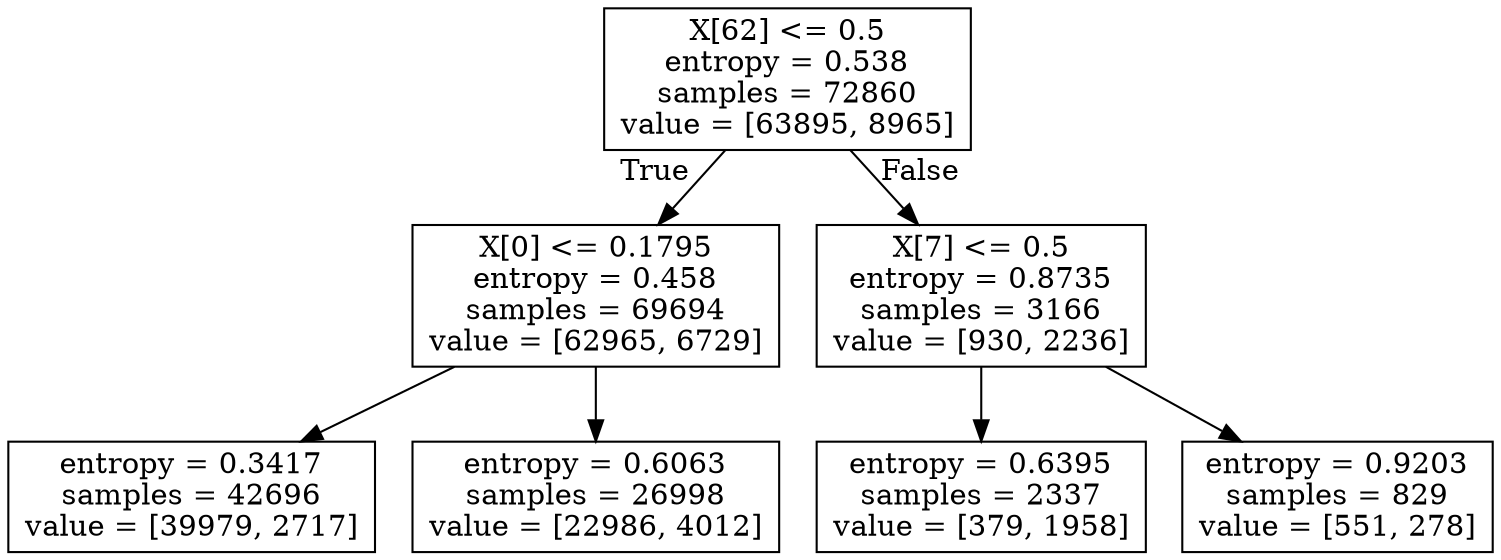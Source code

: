 digraph Tree {
node [shape=box] ;
0 [label="X[62] <= 0.5\nentropy = 0.538\nsamples = 72860\nvalue = [63895, 8965]"] ;
1 [label="X[0] <= 0.1795\nentropy = 0.458\nsamples = 69694\nvalue = [62965, 6729]"] ;
0 -> 1 [labeldistance=2.5, labelangle=45, headlabel="True"] ;
2 [label="entropy = 0.3417\nsamples = 42696\nvalue = [39979, 2717]"] ;
1 -> 2 ;
3 [label="entropy = 0.6063\nsamples = 26998\nvalue = [22986, 4012]"] ;
1 -> 3 ;
4 [label="X[7] <= 0.5\nentropy = 0.8735\nsamples = 3166\nvalue = [930, 2236]"] ;
0 -> 4 [labeldistance=2.5, labelangle=-45, headlabel="False"] ;
5 [label="entropy = 0.6395\nsamples = 2337\nvalue = [379, 1958]"] ;
4 -> 5 ;
6 [label="entropy = 0.9203\nsamples = 829\nvalue = [551, 278]"] ;
4 -> 6 ;
}